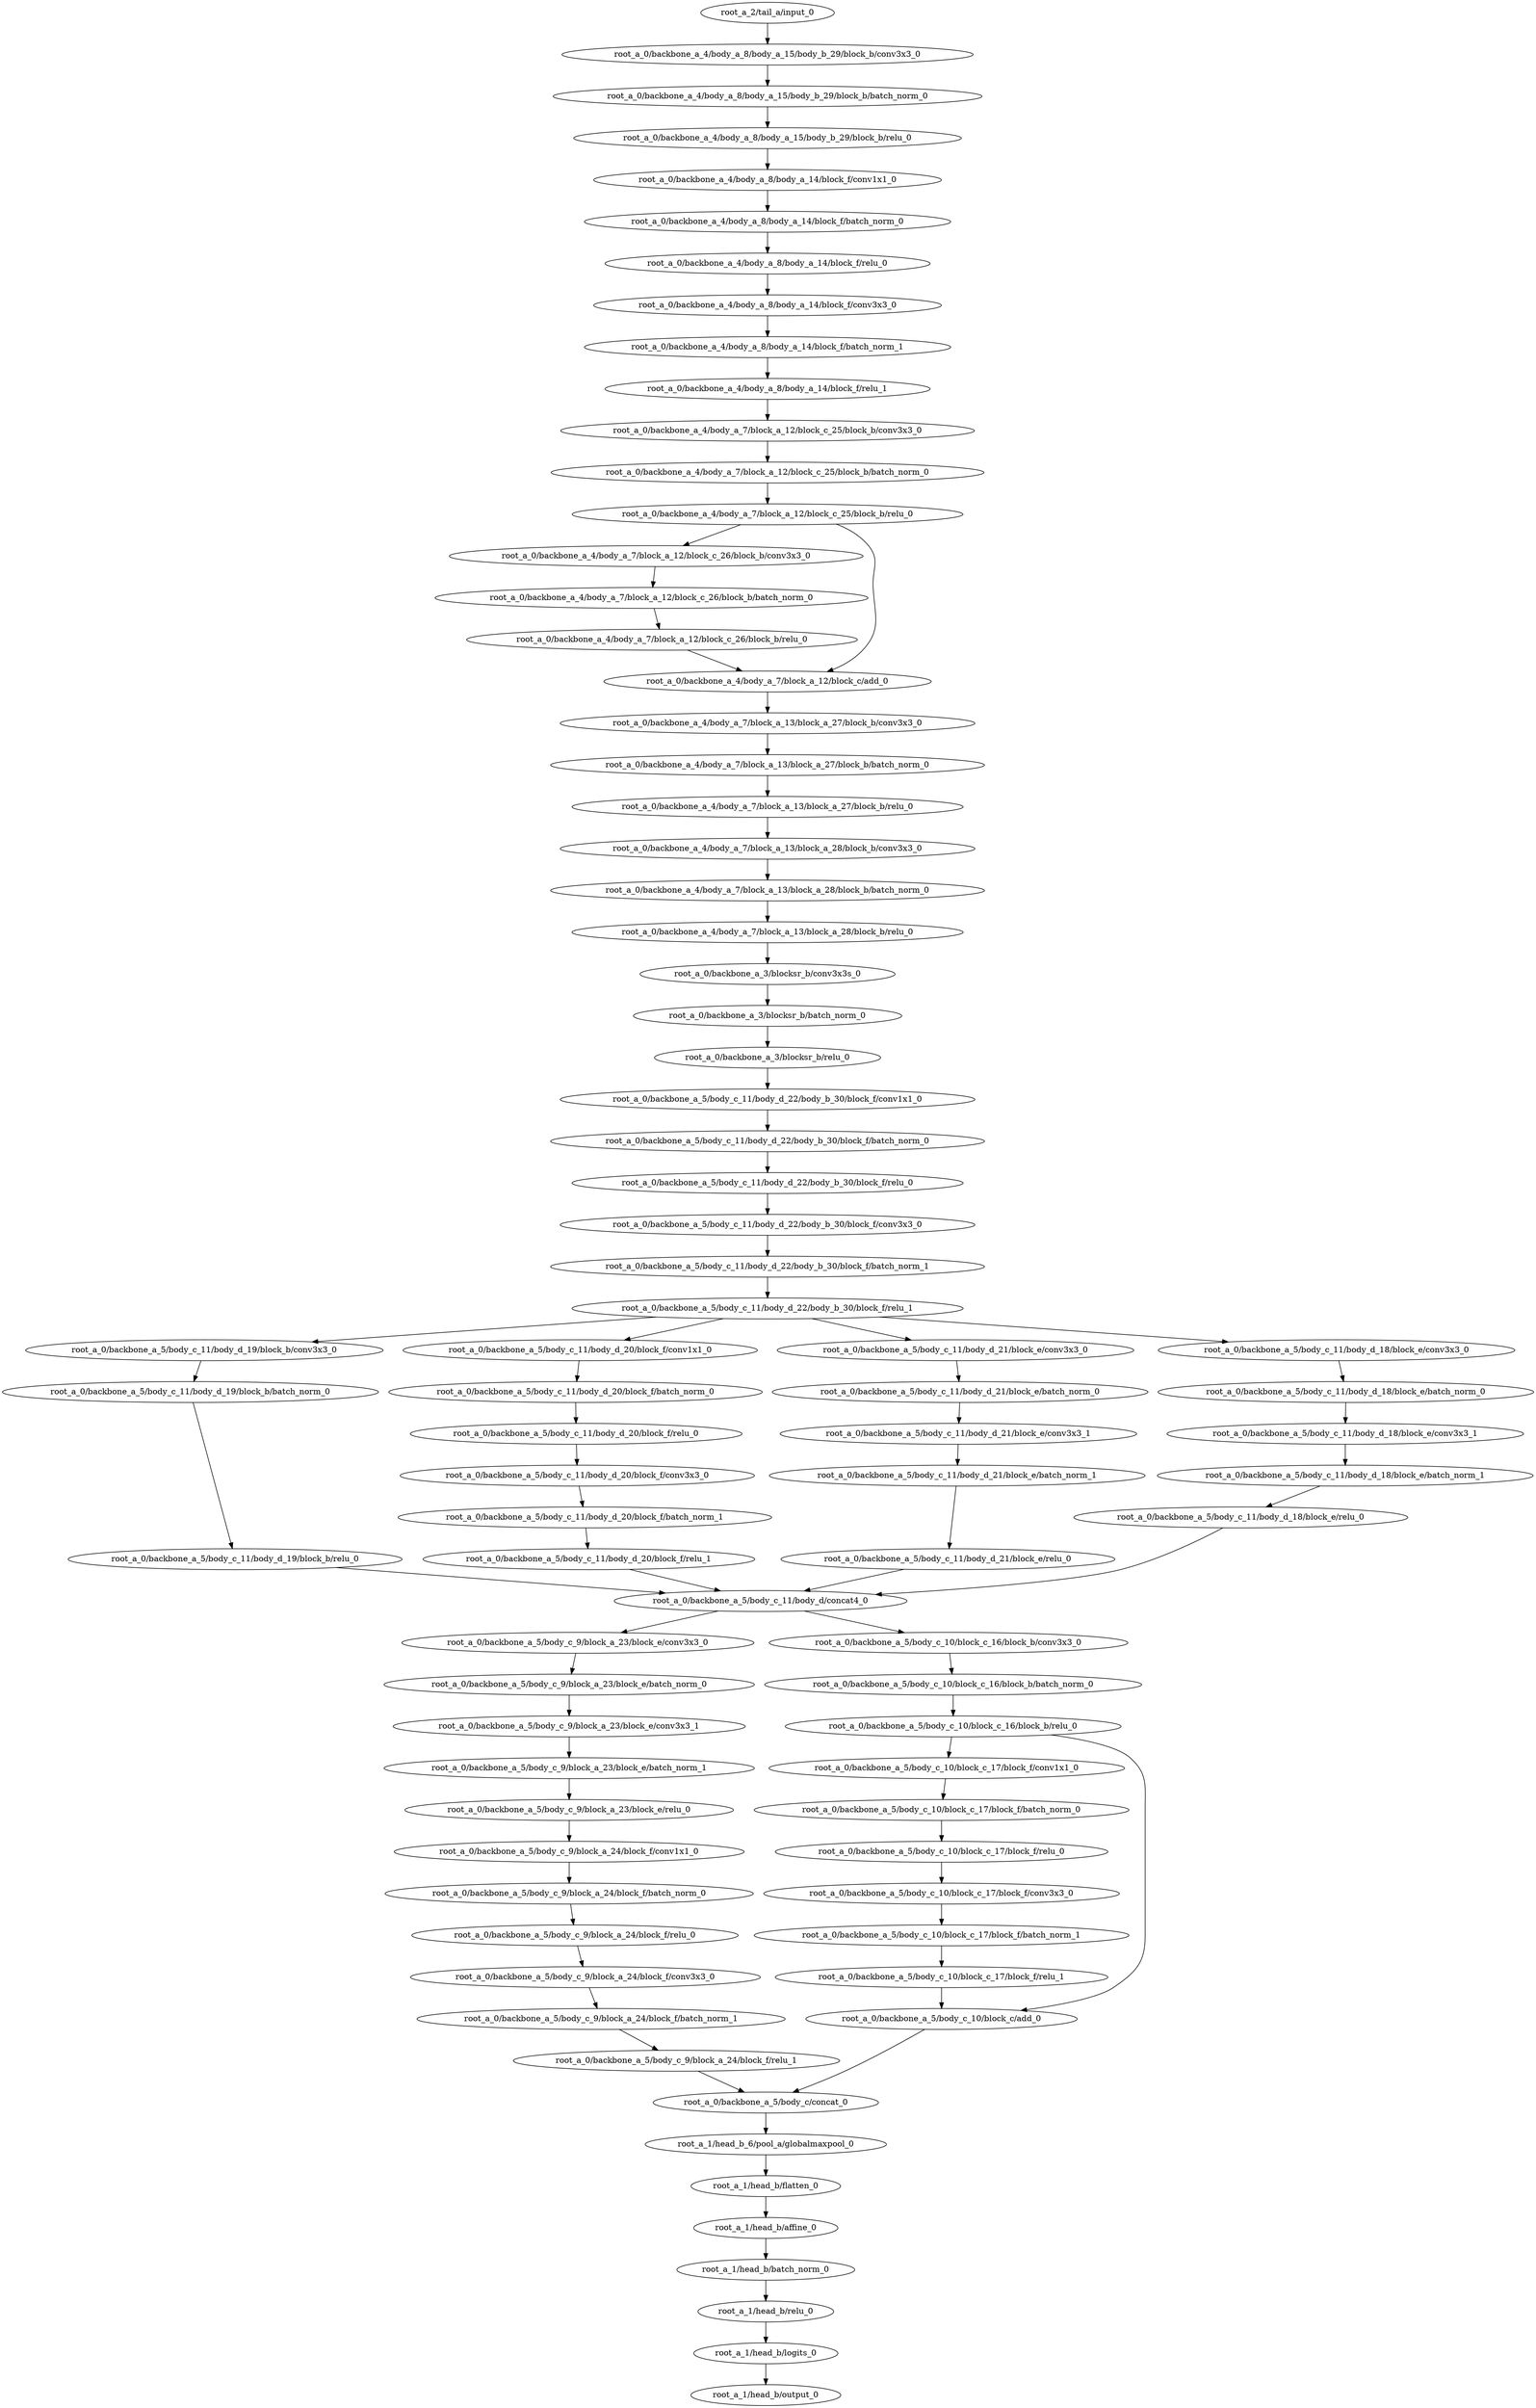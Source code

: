 digraph root_a {
	"root_a_2/tail_a/input_0"
	"root_a_0/backbone_a_4/body_a_8/body_a_15/body_b_29/block_b/conv3x3_0"
	"root_a_0/backbone_a_4/body_a_8/body_a_15/body_b_29/block_b/batch_norm_0"
	"root_a_0/backbone_a_4/body_a_8/body_a_15/body_b_29/block_b/relu_0"
	"root_a_0/backbone_a_4/body_a_8/body_a_14/block_f/conv1x1_0"
	"root_a_0/backbone_a_4/body_a_8/body_a_14/block_f/batch_norm_0"
	"root_a_0/backbone_a_4/body_a_8/body_a_14/block_f/relu_0"
	"root_a_0/backbone_a_4/body_a_8/body_a_14/block_f/conv3x3_0"
	"root_a_0/backbone_a_4/body_a_8/body_a_14/block_f/batch_norm_1"
	"root_a_0/backbone_a_4/body_a_8/body_a_14/block_f/relu_1"
	"root_a_0/backbone_a_4/body_a_7/block_a_12/block_c_25/block_b/conv3x3_0"
	"root_a_0/backbone_a_4/body_a_7/block_a_12/block_c_25/block_b/batch_norm_0"
	"root_a_0/backbone_a_4/body_a_7/block_a_12/block_c_25/block_b/relu_0"
	"root_a_0/backbone_a_4/body_a_7/block_a_12/block_c_26/block_b/conv3x3_0"
	"root_a_0/backbone_a_4/body_a_7/block_a_12/block_c_26/block_b/batch_norm_0"
	"root_a_0/backbone_a_4/body_a_7/block_a_12/block_c_26/block_b/relu_0"
	"root_a_0/backbone_a_4/body_a_7/block_a_12/block_c/add_0"
	"root_a_0/backbone_a_4/body_a_7/block_a_13/block_a_27/block_b/conv3x3_0"
	"root_a_0/backbone_a_4/body_a_7/block_a_13/block_a_27/block_b/batch_norm_0"
	"root_a_0/backbone_a_4/body_a_7/block_a_13/block_a_27/block_b/relu_0"
	"root_a_0/backbone_a_4/body_a_7/block_a_13/block_a_28/block_b/conv3x3_0"
	"root_a_0/backbone_a_4/body_a_7/block_a_13/block_a_28/block_b/batch_norm_0"
	"root_a_0/backbone_a_4/body_a_7/block_a_13/block_a_28/block_b/relu_0"
	"root_a_0/backbone_a_3/blocksr_b/conv3x3s_0"
	"root_a_0/backbone_a_3/blocksr_b/batch_norm_0"
	"root_a_0/backbone_a_3/blocksr_b/relu_0"
	"root_a_0/backbone_a_5/body_c_11/body_d_22/body_b_30/block_f/conv1x1_0"
	"root_a_0/backbone_a_5/body_c_11/body_d_22/body_b_30/block_f/batch_norm_0"
	"root_a_0/backbone_a_5/body_c_11/body_d_22/body_b_30/block_f/relu_0"
	"root_a_0/backbone_a_5/body_c_11/body_d_22/body_b_30/block_f/conv3x3_0"
	"root_a_0/backbone_a_5/body_c_11/body_d_22/body_b_30/block_f/batch_norm_1"
	"root_a_0/backbone_a_5/body_c_11/body_d_22/body_b_30/block_f/relu_1"
	"root_a_0/backbone_a_5/body_c_11/body_d_19/block_b/conv3x3_0"
	"root_a_0/backbone_a_5/body_c_11/body_d_19/block_b/batch_norm_0"
	"root_a_0/backbone_a_5/body_c_11/body_d_19/block_b/relu_0"
	"root_a_0/backbone_a_5/body_c_11/body_d_20/block_f/conv1x1_0"
	"root_a_0/backbone_a_5/body_c_11/body_d_20/block_f/batch_norm_0"
	"root_a_0/backbone_a_5/body_c_11/body_d_20/block_f/relu_0"
	"root_a_0/backbone_a_5/body_c_11/body_d_20/block_f/conv3x3_0"
	"root_a_0/backbone_a_5/body_c_11/body_d_20/block_f/batch_norm_1"
	"root_a_0/backbone_a_5/body_c_11/body_d_20/block_f/relu_1"
	"root_a_0/backbone_a_5/body_c_11/body_d_21/block_e/conv3x3_0"
	"root_a_0/backbone_a_5/body_c_11/body_d_21/block_e/batch_norm_0"
	"root_a_0/backbone_a_5/body_c_11/body_d_21/block_e/conv3x3_1"
	"root_a_0/backbone_a_5/body_c_11/body_d_21/block_e/batch_norm_1"
	"root_a_0/backbone_a_5/body_c_11/body_d_21/block_e/relu_0"
	"root_a_0/backbone_a_5/body_c_11/body_d_18/block_e/conv3x3_0"
	"root_a_0/backbone_a_5/body_c_11/body_d_18/block_e/batch_norm_0"
	"root_a_0/backbone_a_5/body_c_11/body_d_18/block_e/conv3x3_1"
	"root_a_0/backbone_a_5/body_c_11/body_d_18/block_e/batch_norm_1"
	"root_a_0/backbone_a_5/body_c_11/body_d_18/block_e/relu_0"
	"root_a_0/backbone_a_5/body_c_11/body_d/concat4_0"
	"root_a_0/backbone_a_5/body_c_9/block_a_23/block_e/conv3x3_0"
	"root_a_0/backbone_a_5/body_c_9/block_a_23/block_e/batch_norm_0"
	"root_a_0/backbone_a_5/body_c_9/block_a_23/block_e/conv3x3_1"
	"root_a_0/backbone_a_5/body_c_9/block_a_23/block_e/batch_norm_1"
	"root_a_0/backbone_a_5/body_c_9/block_a_23/block_e/relu_0"
	"root_a_0/backbone_a_5/body_c_9/block_a_24/block_f/conv1x1_0"
	"root_a_0/backbone_a_5/body_c_9/block_a_24/block_f/batch_norm_0"
	"root_a_0/backbone_a_5/body_c_9/block_a_24/block_f/relu_0"
	"root_a_0/backbone_a_5/body_c_9/block_a_24/block_f/conv3x3_0"
	"root_a_0/backbone_a_5/body_c_9/block_a_24/block_f/batch_norm_1"
	"root_a_0/backbone_a_5/body_c_9/block_a_24/block_f/relu_1"
	"root_a_0/backbone_a_5/body_c_10/block_c_16/block_b/conv3x3_0"
	"root_a_0/backbone_a_5/body_c_10/block_c_16/block_b/batch_norm_0"
	"root_a_0/backbone_a_5/body_c_10/block_c_16/block_b/relu_0"
	"root_a_0/backbone_a_5/body_c_10/block_c_17/block_f/conv1x1_0"
	"root_a_0/backbone_a_5/body_c_10/block_c_17/block_f/batch_norm_0"
	"root_a_0/backbone_a_5/body_c_10/block_c_17/block_f/relu_0"
	"root_a_0/backbone_a_5/body_c_10/block_c_17/block_f/conv3x3_0"
	"root_a_0/backbone_a_5/body_c_10/block_c_17/block_f/batch_norm_1"
	"root_a_0/backbone_a_5/body_c_10/block_c_17/block_f/relu_1"
	"root_a_0/backbone_a_5/body_c_10/block_c/add_0"
	"root_a_0/backbone_a_5/body_c/concat_0"
	"root_a_1/head_b_6/pool_a/globalmaxpool_0"
	"root_a_1/head_b/flatten_0"
	"root_a_1/head_b/affine_0"
	"root_a_1/head_b/batch_norm_0"
	"root_a_1/head_b/relu_0"
	"root_a_1/head_b/logits_0"
	"root_a_1/head_b/output_0"

	"root_a_2/tail_a/input_0" -> "root_a_0/backbone_a_4/body_a_8/body_a_15/body_b_29/block_b/conv3x3_0"
	"root_a_0/backbone_a_4/body_a_8/body_a_15/body_b_29/block_b/conv3x3_0" -> "root_a_0/backbone_a_4/body_a_8/body_a_15/body_b_29/block_b/batch_norm_0"
	"root_a_0/backbone_a_4/body_a_8/body_a_15/body_b_29/block_b/batch_norm_0" -> "root_a_0/backbone_a_4/body_a_8/body_a_15/body_b_29/block_b/relu_0"
	"root_a_0/backbone_a_4/body_a_8/body_a_15/body_b_29/block_b/relu_0" -> "root_a_0/backbone_a_4/body_a_8/body_a_14/block_f/conv1x1_0"
	"root_a_0/backbone_a_4/body_a_8/body_a_14/block_f/conv1x1_0" -> "root_a_0/backbone_a_4/body_a_8/body_a_14/block_f/batch_norm_0"
	"root_a_0/backbone_a_4/body_a_8/body_a_14/block_f/batch_norm_0" -> "root_a_0/backbone_a_4/body_a_8/body_a_14/block_f/relu_0"
	"root_a_0/backbone_a_4/body_a_8/body_a_14/block_f/relu_0" -> "root_a_0/backbone_a_4/body_a_8/body_a_14/block_f/conv3x3_0"
	"root_a_0/backbone_a_4/body_a_8/body_a_14/block_f/conv3x3_0" -> "root_a_0/backbone_a_4/body_a_8/body_a_14/block_f/batch_norm_1"
	"root_a_0/backbone_a_4/body_a_8/body_a_14/block_f/batch_norm_1" -> "root_a_0/backbone_a_4/body_a_8/body_a_14/block_f/relu_1"
	"root_a_0/backbone_a_4/body_a_8/body_a_14/block_f/relu_1" -> "root_a_0/backbone_a_4/body_a_7/block_a_12/block_c_25/block_b/conv3x3_0"
	"root_a_0/backbone_a_4/body_a_7/block_a_12/block_c_25/block_b/conv3x3_0" -> "root_a_0/backbone_a_4/body_a_7/block_a_12/block_c_25/block_b/batch_norm_0"
	"root_a_0/backbone_a_4/body_a_7/block_a_12/block_c_25/block_b/batch_norm_0" -> "root_a_0/backbone_a_4/body_a_7/block_a_12/block_c_25/block_b/relu_0"
	"root_a_0/backbone_a_4/body_a_7/block_a_12/block_c_25/block_b/relu_0" -> "root_a_0/backbone_a_4/body_a_7/block_a_12/block_c_26/block_b/conv3x3_0"
	"root_a_0/backbone_a_4/body_a_7/block_a_12/block_c_26/block_b/conv3x3_0" -> "root_a_0/backbone_a_4/body_a_7/block_a_12/block_c_26/block_b/batch_norm_0"
	"root_a_0/backbone_a_4/body_a_7/block_a_12/block_c_26/block_b/batch_norm_0" -> "root_a_0/backbone_a_4/body_a_7/block_a_12/block_c_26/block_b/relu_0"
	"root_a_0/backbone_a_4/body_a_7/block_a_12/block_c_25/block_b/relu_0" -> "root_a_0/backbone_a_4/body_a_7/block_a_12/block_c/add_0"
	"root_a_0/backbone_a_4/body_a_7/block_a_12/block_c_26/block_b/relu_0" -> "root_a_0/backbone_a_4/body_a_7/block_a_12/block_c/add_0"
	"root_a_0/backbone_a_4/body_a_7/block_a_12/block_c/add_0" -> "root_a_0/backbone_a_4/body_a_7/block_a_13/block_a_27/block_b/conv3x3_0"
	"root_a_0/backbone_a_4/body_a_7/block_a_13/block_a_27/block_b/conv3x3_0" -> "root_a_0/backbone_a_4/body_a_7/block_a_13/block_a_27/block_b/batch_norm_0"
	"root_a_0/backbone_a_4/body_a_7/block_a_13/block_a_27/block_b/batch_norm_0" -> "root_a_0/backbone_a_4/body_a_7/block_a_13/block_a_27/block_b/relu_0"
	"root_a_0/backbone_a_4/body_a_7/block_a_13/block_a_27/block_b/relu_0" -> "root_a_0/backbone_a_4/body_a_7/block_a_13/block_a_28/block_b/conv3x3_0"
	"root_a_0/backbone_a_4/body_a_7/block_a_13/block_a_28/block_b/conv3x3_0" -> "root_a_0/backbone_a_4/body_a_7/block_a_13/block_a_28/block_b/batch_norm_0"
	"root_a_0/backbone_a_4/body_a_7/block_a_13/block_a_28/block_b/batch_norm_0" -> "root_a_0/backbone_a_4/body_a_7/block_a_13/block_a_28/block_b/relu_0"
	"root_a_0/backbone_a_4/body_a_7/block_a_13/block_a_28/block_b/relu_0" -> "root_a_0/backbone_a_3/blocksr_b/conv3x3s_0"
	"root_a_0/backbone_a_3/blocksr_b/conv3x3s_0" -> "root_a_0/backbone_a_3/blocksr_b/batch_norm_0"
	"root_a_0/backbone_a_3/blocksr_b/batch_norm_0" -> "root_a_0/backbone_a_3/blocksr_b/relu_0"
	"root_a_0/backbone_a_3/blocksr_b/relu_0" -> "root_a_0/backbone_a_5/body_c_11/body_d_22/body_b_30/block_f/conv1x1_0"
	"root_a_0/backbone_a_5/body_c_11/body_d_22/body_b_30/block_f/conv1x1_0" -> "root_a_0/backbone_a_5/body_c_11/body_d_22/body_b_30/block_f/batch_norm_0"
	"root_a_0/backbone_a_5/body_c_11/body_d_22/body_b_30/block_f/batch_norm_0" -> "root_a_0/backbone_a_5/body_c_11/body_d_22/body_b_30/block_f/relu_0"
	"root_a_0/backbone_a_5/body_c_11/body_d_22/body_b_30/block_f/relu_0" -> "root_a_0/backbone_a_5/body_c_11/body_d_22/body_b_30/block_f/conv3x3_0"
	"root_a_0/backbone_a_5/body_c_11/body_d_22/body_b_30/block_f/conv3x3_0" -> "root_a_0/backbone_a_5/body_c_11/body_d_22/body_b_30/block_f/batch_norm_1"
	"root_a_0/backbone_a_5/body_c_11/body_d_22/body_b_30/block_f/batch_norm_1" -> "root_a_0/backbone_a_5/body_c_11/body_d_22/body_b_30/block_f/relu_1"
	"root_a_0/backbone_a_5/body_c_11/body_d_22/body_b_30/block_f/relu_1" -> "root_a_0/backbone_a_5/body_c_11/body_d_19/block_b/conv3x3_0"
	"root_a_0/backbone_a_5/body_c_11/body_d_19/block_b/conv3x3_0" -> "root_a_0/backbone_a_5/body_c_11/body_d_19/block_b/batch_norm_0"
	"root_a_0/backbone_a_5/body_c_11/body_d_19/block_b/batch_norm_0" -> "root_a_0/backbone_a_5/body_c_11/body_d_19/block_b/relu_0"
	"root_a_0/backbone_a_5/body_c_11/body_d_22/body_b_30/block_f/relu_1" -> "root_a_0/backbone_a_5/body_c_11/body_d_20/block_f/conv1x1_0"
	"root_a_0/backbone_a_5/body_c_11/body_d_20/block_f/conv1x1_0" -> "root_a_0/backbone_a_5/body_c_11/body_d_20/block_f/batch_norm_0"
	"root_a_0/backbone_a_5/body_c_11/body_d_20/block_f/batch_norm_0" -> "root_a_0/backbone_a_5/body_c_11/body_d_20/block_f/relu_0"
	"root_a_0/backbone_a_5/body_c_11/body_d_20/block_f/relu_0" -> "root_a_0/backbone_a_5/body_c_11/body_d_20/block_f/conv3x3_0"
	"root_a_0/backbone_a_5/body_c_11/body_d_20/block_f/conv3x3_0" -> "root_a_0/backbone_a_5/body_c_11/body_d_20/block_f/batch_norm_1"
	"root_a_0/backbone_a_5/body_c_11/body_d_20/block_f/batch_norm_1" -> "root_a_0/backbone_a_5/body_c_11/body_d_20/block_f/relu_1"
	"root_a_0/backbone_a_5/body_c_11/body_d_22/body_b_30/block_f/relu_1" -> "root_a_0/backbone_a_5/body_c_11/body_d_21/block_e/conv3x3_0"
	"root_a_0/backbone_a_5/body_c_11/body_d_21/block_e/conv3x3_0" -> "root_a_0/backbone_a_5/body_c_11/body_d_21/block_e/batch_norm_0"
	"root_a_0/backbone_a_5/body_c_11/body_d_21/block_e/batch_norm_0" -> "root_a_0/backbone_a_5/body_c_11/body_d_21/block_e/conv3x3_1"
	"root_a_0/backbone_a_5/body_c_11/body_d_21/block_e/conv3x3_1" -> "root_a_0/backbone_a_5/body_c_11/body_d_21/block_e/batch_norm_1"
	"root_a_0/backbone_a_5/body_c_11/body_d_21/block_e/batch_norm_1" -> "root_a_0/backbone_a_5/body_c_11/body_d_21/block_e/relu_0"
	"root_a_0/backbone_a_5/body_c_11/body_d_22/body_b_30/block_f/relu_1" -> "root_a_0/backbone_a_5/body_c_11/body_d_18/block_e/conv3x3_0"
	"root_a_0/backbone_a_5/body_c_11/body_d_18/block_e/conv3x3_0" -> "root_a_0/backbone_a_5/body_c_11/body_d_18/block_e/batch_norm_0"
	"root_a_0/backbone_a_5/body_c_11/body_d_18/block_e/batch_norm_0" -> "root_a_0/backbone_a_5/body_c_11/body_d_18/block_e/conv3x3_1"
	"root_a_0/backbone_a_5/body_c_11/body_d_18/block_e/conv3x3_1" -> "root_a_0/backbone_a_5/body_c_11/body_d_18/block_e/batch_norm_1"
	"root_a_0/backbone_a_5/body_c_11/body_d_18/block_e/batch_norm_1" -> "root_a_0/backbone_a_5/body_c_11/body_d_18/block_e/relu_0"
	"root_a_0/backbone_a_5/body_c_11/body_d_19/block_b/relu_0" -> "root_a_0/backbone_a_5/body_c_11/body_d/concat4_0"
	"root_a_0/backbone_a_5/body_c_11/body_d_20/block_f/relu_1" -> "root_a_0/backbone_a_5/body_c_11/body_d/concat4_0"
	"root_a_0/backbone_a_5/body_c_11/body_d_21/block_e/relu_0" -> "root_a_0/backbone_a_5/body_c_11/body_d/concat4_0"
	"root_a_0/backbone_a_5/body_c_11/body_d_18/block_e/relu_0" -> "root_a_0/backbone_a_5/body_c_11/body_d/concat4_0"
	"root_a_0/backbone_a_5/body_c_11/body_d/concat4_0" -> "root_a_0/backbone_a_5/body_c_9/block_a_23/block_e/conv3x3_0"
	"root_a_0/backbone_a_5/body_c_9/block_a_23/block_e/conv3x3_0" -> "root_a_0/backbone_a_5/body_c_9/block_a_23/block_e/batch_norm_0"
	"root_a_0/backbone_a_5/body_c_9/block_a_23/block_e/batch_norm_0" -> "root_a_0/backbone_a_5/body_c_9/block_a_23/block_e/conv3x3_1"
	"root_a_0/backbone_a_5/body_c_9/block_a_23/block_e/conv3x3_1" -> "root_a_0/backbone_a_5/body_c_9/block_a_23/block_e/batch_norm_1"
	"root_a_0/backbone_a_5/body_c_9/block_a_23/block_e/batch_norm_1" -> "root_a_0/backbone_a_5/body_c_9/block_a_23/block_e/relu_0"
	"root_a_0/backbone_a_5/body_c_9/block_a_23/block_e/relu_0" -> "root_a_0/backbone_a_5/body_c_9/block_a_24/block_f/conv1x1_0"
	"root_a_0/backbone_a_5/body_c_9/block_a_24/block_f/conv1x1_0" -> "root_a_0/backbone_a_5/body_c_9/block_a_24/block_f/batch_norm_0"
	"root_a_0/backbone_a_5/body_c_9/block_a_24/block_f/batch_norm_0" -> "root_a_0/backbone_a_5/body_c_9/block_a_24/block_f/relu_0"
	"root_a_0/backbone_a_5/body_c_9/block_a_24/block_f/relu_0" -> "root_a_0/backbone_a_5/body_c_9/block_a_24/block_f/conv3x3_0"
	"root_a_0/backbone_a_5/body_c_9/block_a_24/block_f/conv3x3_0" -> "root_a_0/backbone_a_5/body_c_9/block_a_24/block_f/batch_norm_1"
	"root_a_0/backbone_a_5/body_c_9/block_a_24/block_f/batch_norm_1" -> "root_a_0/backbone_a_5/body_c_9/block_a_24/block_f/relu_1"
	"root_a_0/backbone_a_5/body_c_11/body_d/concat4_0" -> "root_a_0/backbone_a_5/body_c_10/block_c_16/block_b/conv3x3_0"
	"root_a_0/backbone_a_5/body_c_10/block_c_16/block_b/conv3x3_0" -> "root_a_0/backbone_a_5/body_c_10/block_c_16/block_b/batch_norm_0"
	"root_a_0/backbone_a_5/body_c_10/block_c_16/block_b/batch_norm_0" -> "root_a_0/backbone_a_5/body_c_10/block_c_16/block_b/relu_0"
	"root_a_0/backbone_a_5/body_c_10/block_c_16/block_b/relu_0" -> "root_a_0/backbone_a_5/body_c_10/block_c_17/block_f/conv1x1_0"
	"root_a_0/backbone_a_5/body_c_10/block_c_17/block_f/conv1x1_0" -> "root_a_0/backbone_a_5/body_c_10/block_c_17/block_f/batch_norm_0"
	"root_a_0/backbone_a_5/body_c_10/block_c_17/block_f/batch_norm_0" -> "root_a_0/backbone_a_5/body_c_10/block_c_17/block_f/relu_0"
	"root_a_0/backbone_a_5/body_c_10/block_c_17/block_f/relu_0" -> "root_a_0/backbone_a_5/body_c_10/block_c_17/block_f/conv3x3_0"
	"root_a_0/backbone_a_5/body_c_10/block_c_17/block_f/conv3x3_0" -> "root_a_0/backbone_a_5/body_c_10/block_c_17/block_f/batch_norm_1"
	"root_a_0/backbone_a_5/body_c_10/block_c_17/block_f/batch_norm_1" -> "root_a_0/backbone_a_5/body_c_10/block_c_17/block_f/relu_1"
	"root_a_0/backbone_a_5/body_c_10/block_c_16/block_b/relu_0" -> "root_a_0/backbone_a_5/body_c_10/block_c/add_0"
	"root_a_0/backbone_a_5/body_c_10/block_c_17/block_f/relu_1" -> "root_a_0/backbone_a_5/body_c_10/block_c/add_0"
	"root_a_0/backbone_a_5/body_c_9/block_a_24/block_f/relu_1" -> "root_a_0/backbone_a_5/body_c/concat_0"
	"root_a_0/backbone_a_5/body_c_10/block_c/add_0" -> "root_a_0/backbone_a_5/body_c/concat_0"
	"root_a_0/backbone_a_5/body_c/concat_0" -> "root_a_1/head_b_6/pool_a/globalmaxpool_0"
	"root_a_1/head_b_6/pool_a/globalmaxpool_0" -> "root_a_1/head_b/flatten_0"
	"root_a_1/head_b/flatten_0" -> "root_a_1/head_b/affine_0"
	"root_a_1/head_b/affine_0" -> "root_a_1/head_b/batch_norm_0"
	"root_a_1/head_b/batch_norm_0" -> "root_a_1/head_b/relu_0"
	"root_a_1/head_b/relu_0" -> "root_a_1/head_b/logits_0"
	"root_a_1/head_b/logits_0" -> "root_a_1/head_b/output_0"

}